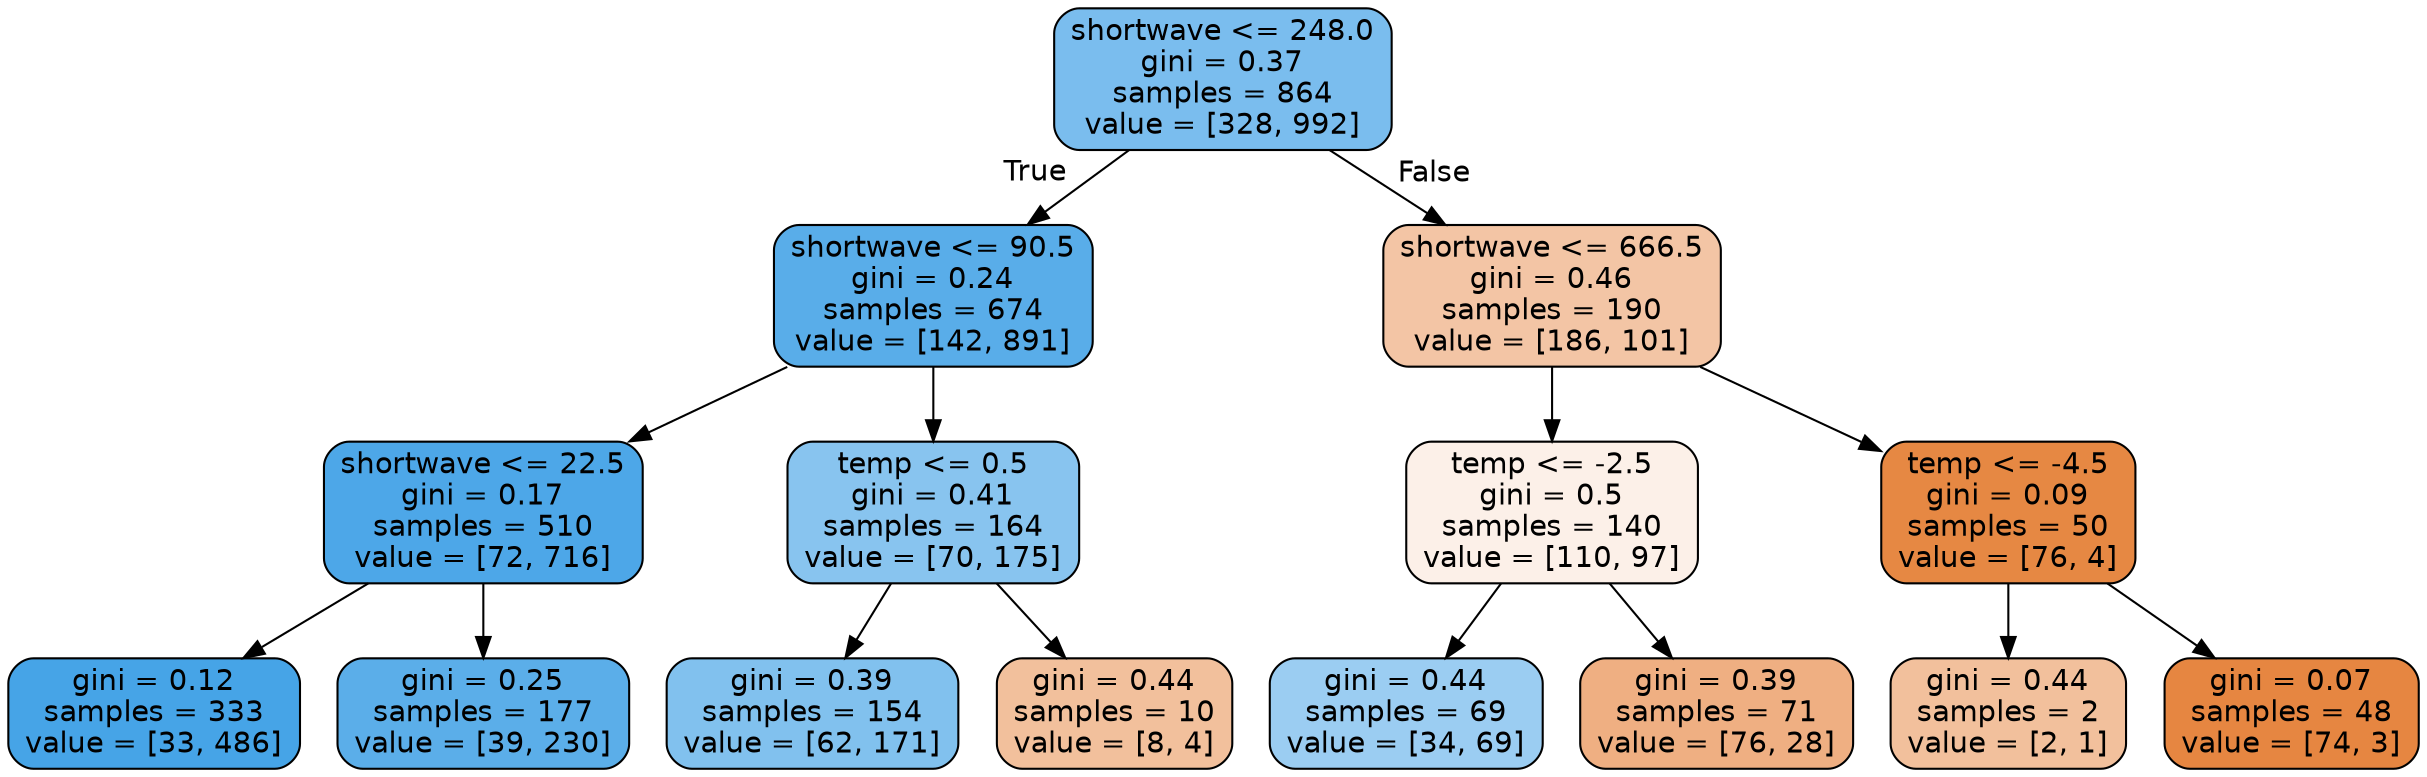 digraph Tree {
node [shape=box, style="filled, rounded", color="black", fontname="helvetica"] ;
edge [fontname="helvetica"] ;
0 [label="shortwave <= 248.0\ngini = 0.37\nsamples = 864\nvalue = [328, 992]", fillcolor="#7abdee"] ;
1 [label="shortwave <= 90.5\ngini = 0.24\nsamples = 674\nvalue = [142, 891]", fillcolor="#59ade9"] ;
0 -> 1 [labeldistance=2.5, labelangle=45, headlabel="True"] ;
2 [label="shortwave <= 22.5\ngini = 0.17\nsamples = 510\nvalue = [72, 716]", fillcolor="#4da7e8"] ;
1 -> 2 ;
3 [label="gini = 0.12\nsamples = 333\nvalue = [33, 486]", fillcolor="#46a4e7"] ;
2 -> 3 ;
4 [label="gini = 0.25\nsamples = 177\nvalue = [39, 230]", fillcolor="#5baee9"] ;
2 -> 4 ;
5 [label="temp <= 0.5\ngini = 0.41\nsamples = 164\nvalue = [70, 175]", fillcolor="#88c4ef"] ;
1 -> 5 ;
6 [label="gini = 0.39\nsamples = 154\nvalue = [62, 171]", fillcolor="#81c1ee"] ;
5 -> 6 ;
7 [label="gini = 0.44\nsamples = 10\nvalue = [8, 4]", fillcolor="#f2c09c"] ;
5 -> 7 ;
8 [label="shortwave <= 666.5\ngini = 0.46\nsamples = 190\nvalue = [186, 101]", fillcolor="#f3c5a5"] ;
0 -> 8 [labeldistance=2.5, labelangle=-45, headlabel="False"] ;
9 [label="temp <= -2.5\ngini = 0.5\nsamples = 140\nvalue = [110, 97]", fillcolor="#fcf0e8"] ;
8 -> 9 ;
10 [label="gini = 0.44\nsamples = 69\nvalue = [34, 69]", fillcolor="#9bcdf2"] ;
9 -> 10 ;
11 [label="gini = 0.39\nsamples = 71\nvalue = [76, 28]", fillcolor="#efaf82"] ;
9 -> 11 ;
12 [label="temp <= -4.5\ngini = 0.09\nsamples = 50\nvalue = [76, 4]", fillcolor="#e68843"] ;
8 -> 12 ;
13 [label="gini = 0.44\nsamples = 2\nvalue = [2, 1]", fillcolor="#f2c09c"] ;
12 -> 13 ;
14 [label="gini = 0.07\nsamples = 48\nvalue = [74, 3]", fillcolor="#e68641"] ;
12 -> 14 ;
}